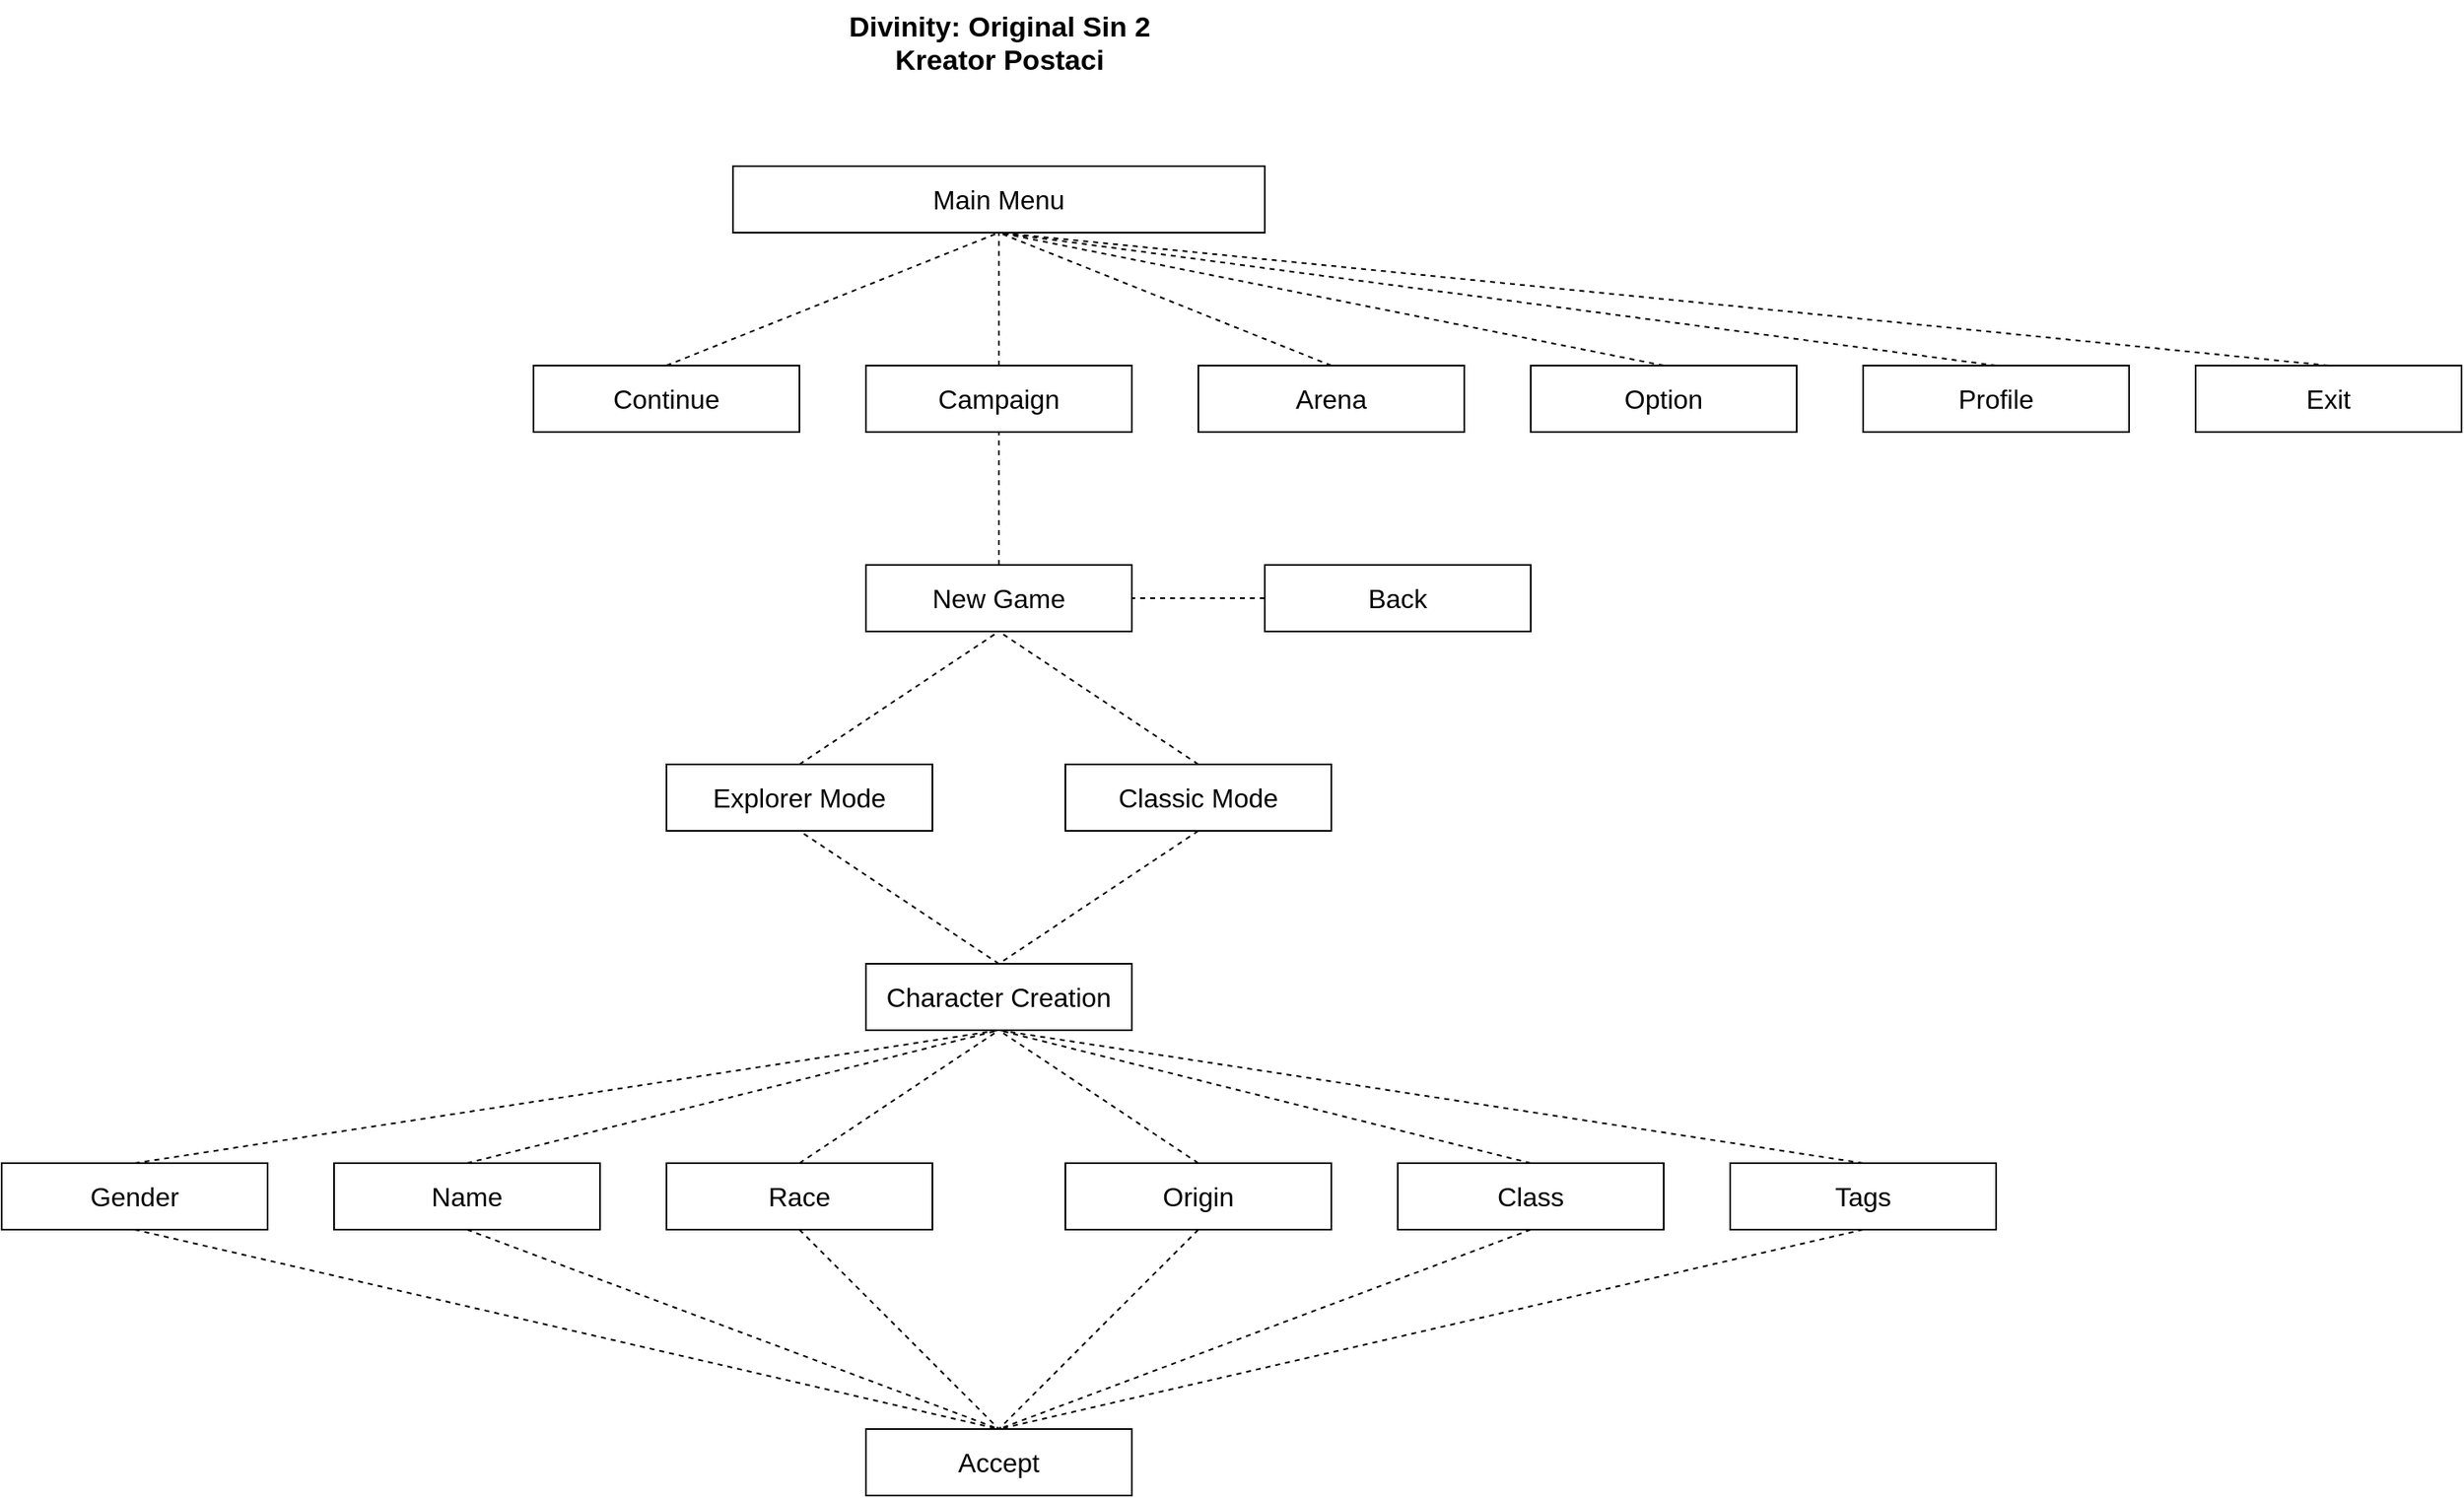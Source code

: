 <mxfile version="12.2.7" type="device" pages="1"><diagram name="Page-1" id="929967ad-93f9-6ef4-fab6-5d389245f69c"><mxGraphModel dx="1673" dy="876" grid="1" gridSize="10" guides="1" tooltips="1" connect="1" arrows="1" fold="1" page="1" pageScale="1.5" pageWidth="1169" pageHeight="826" background="none" math="0" shadow="0"><root><mxCell id="0" style=";html=1;"/><mxCell id="1" style=";html=1;" parent="0"/><mxCell id="TniICYowEhSUw22vst2h-1" value="&lt;font style=&quot;font-size: 16px&quot;&gt;Main Menu&lt;/font&gt;" style="rounded=0;whiteSpace=wrap;html=1;" vertex="1" parent="1"><mxGeometry x="680" y="240" width="320" height="40" as="geometry"/></mxCell><mxCell id="TniICYowEhSUw22vst2h-2" value="" style="endArrow=none;dashed=1;html=1;exitX=0.5;exitY=0;exitDx=0;exitDy=0;" edge="1" parent="1" source="TniICYowEhSUw22vst2h-3"><mxGeometry width="50" height="50" relative="1" as="geometry"><mxPoint x="840" y="330" as="sourcePoint"/><mxPoint x="840" y="280" as="targetPoint"/></mxGeometry></mxCell><mxCell id="TniICYowEhSUw22vst2h-3" value="&lt;font style=&quot;font-size: 16px&quot;&gt;Campaign&lt;/font&gt;" style="rounded=0;whiteSpace=wrap;html=1;" vertex="1" parent="1"><mxGeometry x="760" y="360" width="160" height="40" as="geometry"/></mxCell><mxCell id="TniICYowEhSUw22vst2h-4" value="&lt;font style=&quot;font-size: 16px&quot;&gt;New Game&lt;/font&gt;" style="rounded=0;whiteSpace=wrap;html=1;" vertex="1" parent="1"><mxGeometry x="760" y="480" width="160" height="40" as="geometry"/></mxCell><mxCell id="TniICYowEhSUw22vst2h-8" value="" style="endArrow=none;dashed=1;html=1;entryX=0.5;entryY=1;entryDx=0;entryDy=0;exitX=0.5;exitY=0;exitDx=0;exitDy=0;" edge="1" parent="1" source="TniICYowEhSUw22vst2h-4" target="TniICYowEhSUw22vst2h-3"><mxGeometry width="50" height="50" relative="1" as="geometry"><mxPoint x="680" y="590" as="sourcePoint"/><mxPoint x="730" y="540" as="targetPoint"/></mxGeometry></mxCell><mxCell id="TniICYowEhSUw22vst2h-9" value="" style="endArrow=none;dashed=1;html=1;entryX=0.5;entryY=1;entryDx=0;entryDy=0;" edge="1" parent="1" target="TniICYowEhSUw22vst2h-4"><mxGeometry width="50" height="50" relative="1" as="geometry"><mxPoint x="720" y="600" as="sourcePoint"/><mxPoint x="730" y="540" as="targetPoint"/></mxGeometry></mxCell><mxCell id="TniICYowEhSUw22vst2h-10" value="" style="endArrow=none;dashed=1;html=1;entryX=0.5;entryY=1;entryDx=0;entryDy=0;exitX=0.5;exitY=0;exitDx=0;exitDy=0;" edge="1" parent="1" source="TniICYowEhSUw22vst2h-13" target="TniICYowEhSUw22vst2h-4"><mxGeometry width="50" height="50" relative="1" as="geometry"><mxPoint x="920" y="600" as="sourcePoint"/><mxPoint x="730" y="610" as="targetPoint"/></mxGeometry></mxCell><mxCell id="TniICYowEhSUw22vst2h-12" value="&lt;font style=&quot;font-size: 16px&quot;&gt;Explorer Mode&lt;/font&gt;" style="rounded=0;whiteSpace=wrap;html=1;" vertex="1" parent="1"><mxGeometry x="640" y="600" width="160" height="40" as="geometry"/></mxCell><mxCell id="TniICYowEhSUw22vst2h-13" value="&lt;font style=&quot;font-size: 16px&quot;&gt;Classic Mode&lt;/font&gt;" style="rounded=0;whiteSpace=wrap;html=1;" vertex="1" parent="1"><mxGeometry x="880" y="600" width="160" height="40" as="geometry"/></mxCell><mxCell id="TniICYowEhSUw22vst2h-14" value="&lt;font style=&quot;font-size: 16px&quot;&gt;Back&lt;/font&gt;" style="rounded=0;whiteSpace=wrap;html=1;" vertex="1" parent="1"><mxGeometry x="1000" y="480" width="160" height="40" as="geometry"/></mxCell><mxCell id="TniICYowEhSUw22vst2h-15" value="" style="endArrow=none;dashed=1;html=1;entryX=1;entryY=0.5;entryDx=0;entryDy=0;exitX=0;exitY=0.5;exitDx=0;exitDy=0;" edge="1" parent="1" source="TniICYowEhSUw22vst2h-14" target="TniICYowEhSUw22vst2h-4"><mxGeometry width="50" height="50" relative="1" as="geometry"><mxPoint x="640" y="710" as="sourcePoint"/><mxPoint x="690" y="660" as="targetPoint"/></mxGeometry></mxCell><mxCell id="TniICYowEhSUw22vst2h-16" value="" style="endArrow=none;dashed=1;html=1;entryX=0.5;entryY=1;entryDx=0;entryDy=0;" edge="1" parent="1" target="TniICYowEhSUw22vst2h-12"><mxGeometry width="50" height="50" relative="1" as="geometry"><mxPoint x="840" y="720" as="sourcePoint"/><mxPoint x="690" y="660" as="targetPoint"/></mxGeometry></mxCell><mxCell id="TniICYowEhSUw22vst2h-17" value="" style="endArrow=none;dashed=1;html=1;exitX=0.5;exitY=1;exitDx=0;exitDy=0;" edge="1" parent="1" source="TniICYowEhSUw22vst2h-13"><mxGeometry width="50" height="50" relative="1" as="geometry"><mxPoint x="640" y="790" as="sourcePoint"/><mxPoint x="840" y="720" as="targetPoint"/></mxGeometry></mxCell><mxCell id="TniICYowEhSUw22vst2h-18" value="&lt;font style=&quot;font-size: 16px&quot;&gt;Character Creation&lt;/font&gt;" style="rounded=0;whiteSpace=wrap;html=1;" vertex="1" parent="1"><mxGeometry x="760" y="720" width="160" height="40" as="geometry"/></mxCell><mxCell id="TniICYowEhSUw22vst2h-19" value="&lt;font style=&quot;font-size: 16px&quot;&gt;Race&lt;/font&gt;" style="rounded=0;whiteSpace=wrap;html=1;" vertex="1" parent="1"><mxGeometry x="640" y="840" width="160" height="40" as="geometry"/></mxCell><mxCell id="TniICYowEhSUw22vst2h-20" value="&lt;font style=&quot;font-size: 16px&quot;&gt;Name&lt;/font&gt;" style="rounded=0;whiteSpace=wrap;html=1;" vertex="1" parent="1"><mxGeometry x="440" y="840" width="160" height="40" as="geometry"/></mxCell><mxCell id="TniICYowEhSUw22vst2h-21" value="&lt;font style=&quot;font-size: 16px&quot;&gt;Gender&lt;/font&gt;" style="rounded=0;whiteSpace=wrap;html=1;" vertex="1" parent="1"><mxGeometry x="240" y="840" width="160" height="40" as="geometry"/></mxCell><mxCell id="TniICYowEhSUw22vst2h-22" value="&lt;font style=&quot;font-size: 16px&quot;&gt;Origin&lt;/font&gt;" style="rounded=0;whiteSpace=wrap;html=1;" vertex="1" parent="1"><mxGeometry x="880" y="840" width="160" height="40" as="geometry"/></mxCell><mxCell id="TniICYowEhSUw22vst2h-23" value="&lt;font style=&quot;font-size: 16px&quot;&gt;Class&lt;/font&gt;" style="rounded=0;whiteSpace=wrap;html=1;" vertex="1" parent="1"><mxGeometry x="1080" y="840" width="160" height="40" as="geometry"/></mxCell><mxCell id="TniICYowEhSUw22vst2h-24" value="&lt;font style=&quot;font-size: 16px&quot;&gt;Tags&lt;/font&gt;" style="rounded=0;whiteSpace=wrap;html=1;" vertex="1" parent="1"><mxGeometry x="1280" y="840" width="160" height="40" as="geometry"/></mxCell><mxCell id="TniICYowEhSUw22vst2h-25" value="" style="endArrow=none;dashed=1;html=1;entryX=0.5;entryY=1;entryDx=0;entryDy=0;exitX=0.5;exitY=0;exitDx=0;exitDy=0;" edge="1" parent="1" source="TniICYowEhSUw22vst2h-21" target="TniICYowEhSUw22vst2h-18"><mxGeometry width="50" height="50" relative="1" as="geometry"><mxPoint x="280" y="950" as="sourcePoint"/><mxPoint x="330" y="900" as="targetPoint"/></mxGeometry></mxCell><mxCell id="TniICYowEhSUw22vst2h-26" value="" style="endArrow=none;dashed=1;html=1;entryX=0.5;entryY=1;entryDx=0;entryDy=0;exitX=0.5;exitY=0;exitDx=0;exitDy=0;" edge="1" parent="1" source="TniICYowEhSUw22vst2h-20" target="TniICYowEhSUw22vst2h-18"><mxGeometry width="50" height="50" relative="1" as="geometry"><mxPoint x="280" y="1020" as="sourcePoint"/><mxPoint x="330" y="970" as="targetPoint"/></mxGeometry></mxCell><mxCell id="TniICYowEhSUw22vst2h-27" value="" style="endArrow=none;dashed=1;html=1;entryX=0.5;entryY=1;entryDx=0;entryDy=0;exitX=0.5;exitY=0;exitDx=0;exitDy=0;" edge="1" parent="1" source="TniICYowEhSUw22vst2h-19" target="TniICYowEhSUw22vst2h-18"><mxGeometry width="50" height="50" relative="1" as="geometry"><mxPoint x="280" y="1090" as="sourcePoint"/><mxPoint x="330" y="1040" as="targetPoint"/></mxGeometry></mxCell><mxCell id="TniICYowEhSUw22vst2h-28" value="" style="endArrow=none;dashed=1;html=1;entryX=0.5;entryY=1;entryDx=0;entryDy=0;exitX=0.5;exitY=0;exitDx=0;exitDy=0;" edge="1" parent="1" source="TniICYowEhSUw22vst2h-22" target="TniICYowEhSUw22vst2h-18"><mxGeometry width="50" height="50" relative="1" as="geometry"><mxPoint x="280" y="1160" as="sourcePoint"/><mxPoint x="330" y="1110" as="targetPoint"/></mxGeometry></mxCell><mxCell id="TniICYowEhSUw22vst2h-29" value="" style="endArrow=none;dashed=1;html=1;entryX=0.5;entryY=1;entryDx=0;entryDy=0;exitX=0.5;exitY=0;exitDx=0;exitDy=0;" edge="1" parent="1" source="TniICYowEhSUw22vst2h-23" target="TniICYowEhSUw22vst2h-18"><mxGeometry width="50" height="50" relative="1" as="geometry"><mxPoint x="160" y="950" as="sourcePoint"/><mxPoint x="210" y="900" as="targetPoint"/></mxGeometry></mxCell><mxCell id="TniICYowEhSUw22vst2h-30" value="" style="endArrow=none;dashed=1;html=1;entryX=0.5;entryY=1;entryDx=0;entryDy=0;exitX=0.5;exitY=0;exitDx=0;exitDy=0;" edge="1" parent="1" source="TniICYowEhSUw22vst2h-24" target="TniICYowEhSUw22vst2h-18"><mxGeometry width="50" height="50" relative="1" as="geometry"><mxPoint x="160" y="1020" as="sourcePoint"/><mxPoint x="210" y="970" as="targetPoint"/></mxGeometry></mxCell><mxCell id="TniICYowEhSUw22vst2h-31" value="&lt;font style=&quot;font-size: 16px&quot;&gt;Accept&lt;/font&gt;" style="rounded=0;whiteSpace=wrap;html=1;" vertex="1" parent="1"><mxGeometry x="760" y="1000" width="160" height="40" as="geometry"/></mxCell><mxCell id="TniICYowEhSUw22vst2h-32" value="" style="endArrow=none;dashed=1;html=1;entryX=0.5;entryY=0;entryDx=0;entryDy=0;exitX=0.5;exitY=1;exitDx=0;exitDy=0;" edge="1" parent="1" source="TniICYowEhSUw22vst2h-24" target="TniICYowEhSUw22vst2h-31"><mxGeometry width="50" height="50" relative="1" as="geometry"><mxPoint x="1360" y="960" as="sourcePoint"/><mxPoint x="840" y="880" as="targetPoint"/></mxGeometry></mxCell><mxCell id="TniICYowEhSUw22vst2h-33" value="" style="endArrow=none;dashed=1;html=1;entryX=0.5;entryY=0;entryDx=0;entryDy=0;exitX=0.5;exitY=1;exitDx=0;exitDy=0;" edge="1" parent="1" source="TniICYowEhSUw22vst2h-23" target="TniICYowEhSUw22vst2h-31"><mxGeometry width="50" height="50" relative="1" as="geometry"><mxPoint x="1160" y="960" as="sourcePoint"/><mxPoint x="840" y="880" as="targetPoint"/></mxGeometry></mxCell><mxCell id="TniICYowEhSUw22vst2h-34" value="" style="endArrow=none;dashed=1;html=1;entryX=0.5;entryY=0;entryDx=0;entryDy=0;exitX=0.5;exitY=1;exitDx=0;exitDy=0;" edge="1" parent="1" source="TniICYowEhSUw22vst2h-22" target="TniICYowEhSUw22vst2h-31"><mxGeometry width="50" height="50" relative="1" as="geometry"><mxPoint x="960" y="960" as="sourcePoint"/><mxPoint x="840" y="880" as="targetPoint"/></mxGeometry></mxCell><mxCell id="TniICYowEhSUw22vst2h-35" value="" style="endArrow=none;dashed=1;html=1;entryX=0.5;entryY=0;entryDx=0;entryDy=0;exitX=0.5;exitY=1;exitDx=0;exitDy=0;" edge="1" parent="1" source="TniICYowEhSUw22vst2h-19" target="TniICYowEhSUw22vst2h-31"><mxGeometry width="50" height="50" relative="1" as="geometry"><mxPoint x="720" y="960" as="sourcePoint"/><mxPoint x="840" y="880" as="targetPoint"/></mxGeometry></mxCell><mxCell id="TniICYowEhSUw22vst2h-36" value="" style="endArrow=none;dashed=1;html=1;entryX=0.5;entryY=0;entryDx=0;entryDy=0;exitX=0.5;exitY=1;exitDx=0;exitDy=0;" edge="1" parent="1" source="TniICYowEhSUw22vst2h-20" target="TniICYowEhSUw22vst2h-31"><mxGeometry width="50" height="50" relative="1" as="geometry"><mxPoint x="520" y="960" as="sourcePoint"/><mxPoint x="840" y="880" as="targetPoint"/></mxGeometry></mxCell><mxCell id="TniICYowEhSUw22vst2h-37" value="" style="endArrow=none;dashed=1;html=1;entryX=0.5;entryY=0;entryDx=0;entryDy=0;exitX=0.5;exitY=1;exitDx=0;exitDy=0;" edge="1" parent="1" source="TniICYowEhSUw22vst2h-21" target="TniICYowEhSUw22vst2h-31"><mxGeometry width="50" height="50" relative="1" as="geometry"><mxPoint x="320" y="960" as="sourcePoint"/><mxPoint x="840" y="880" as="targetPoint"/></mxGeometry></mxCell><mxCell id="TniICYowEhSUw22vst2h-38" value="&lt;b&gt;&lt;font style=&quot;font-size: 17px&quot;&gt;Divinity: Original Sin 2&lt;br&gt;Kreator Postaci&lt;br&gt;&lt;/font&gt;&lt;/b&gt;" style="text;html=1;align=center;" vertex="1" parent="1"><mxGeometry x="680" y="140" width="320" height="60" as="geometry"/></mxCell><mxCell id="TniICYowEhSUw22vst2h-39" value="&lt;font style=&quot;font-size: 16px&quot;&gt;Continue&lt;/font&gt;" style="rounded=0;whiteSpace=wrap;html=1;" vertex="1" parent="1"><mxGeometry x="560" y="360" width="160" height="40" as="geometry"/></mxCell><mxCell id="TniICYowEhSUw22vst2h-40" value="&lt;font style=&quot;font-size: 16px&quot;&gt;Arena&lt;/font&gt;" style="rounded=0;whiteSpace=wrap;html=1;" vertex="1" parent="1"><mxGeometry x="960" y="360" width="160" height="40" as="geometry"/></mxCell><mxCell id="TniICYowEhSUw22vst2h-41" value="&lt;font style=&quot;font-size: 16px&quot;&gt;Option&lt;br&gt;&lt;/font&gt;" style="rounded=0;whiteSpace=wrap;html=1;" vertex="1" parent="1"><mxGeometry x="1160" y="360" width="160" height="40" as="geometry"/></mxCell><mxCell id="TniICYowEhSUw22vst2h-42" value="" style="endArrow=none;dashed=1;html=1;entryX=0.5;entryY=1;entryDx=0;entryDy=0;exitX=0.5;exitY=0;exitDx=0;exitDy=0;" edge="1" parent="1" source="TniICYowEhSUw22vst2h-39" target="TniICYowEhSUw22vst2h-1"><mxGeometry width="50" height="50" relative="1" as="geometry"><mxPoint x="240" y="1110" as="sourcePoint"/><mxPoint x="840" y="263.333" as="targetPoint"/></mxGeometry></mxCell><mxCell id="TniICYowEhSUw22vst2h-43" value="" style="endArrow=none;dashed=1;html=1;entryX=0.5;entryY=1;entryDx=0;entryDy=0;exitX=0.5;exitY=0;exitDx=0;exitDy=0;" edge="1" parent="1" source="TniICYowEhSUw22vst2h-40" target="TniICYowEhSUw22vst2h-1"><mxGeometry width="50" height="50" relative="1" as="geometry"><mxPoint x="240" y="1110" as="sourcePoint"/><mxPoint x="290" y="1060" as="targetPoint"/></mxGeometry></mxCell><mxCell id="TniICYowEhSUw22vst2h-44" value="" style="endArrow=none;dashed=1;html=1;entryX=0.5;entryY=1;entryDx=0;entryDy=0;exitX=0.5;exitY=0;exitDx=0;exitDy=0;" edge="1" parent="1" source="TniICYowEhSUw22vst2h-41" target="TniICYowEhSUw22vst2h-1"><mxGeometry width="50" height="50" relative="1" as="geometry"><mxPoint x="240" y="1110" as="sourcePoint"/><mxPoint x="290" y="1060" as="targetPoint"/></mxGeometry></mxCell><mxCell id="TniICYowEhSUw22vst2h-45" value="&lt;font style=&quot;font-size: 16px&quot;&gt;Profile&lt;br&gt;&lt;/font&gt;" style="rounded=0;whiteSpace=wrap;html=1;" vertex="1" parent="1"><mxGeometry x="1360" y="360" width="160" height="40" as="geometry"/></mxCell><mxCell id="TniICYowEhSUw22vst2h-46" value="&lt;font style=&quot;font-size: 16px&quot;&gt;Exit&lt;br&gt;&lt;/font&gt;" style="rounded=0;whiteSpace=wrap;html=1;" vertex="1" parent="1"><mxGeometry x="1560" y="360" width="160" height="40" as="geometry"/></mxCell><mxCell id="TniICYowEhSUw22vst2h-47" value="" style="endArrow=none;dashed=1;html=1;entryX=0.5;entryY=1;entryDx=0;entryDy=0;exitX=0.5;exitY=0;exitDx=0;exitDy=0;" edge="1" parent="1" source="TniICYowEhSUw22vst2h-45" target="TniICYowEhSUw22vst2h-1"><mxGeometry width="50" height="50" relative="1" as="geometry"><mxPoint x="1440" y="215.294" as="sourcePoint"/><mxPoint x="730" y="1060" as="targetPoint"/></mxGeometry></mxCell><mxCell id="TniICYowEhSUw22vst2h-48" value="" style="endArrow=none;dashed=1;html=1;exitX=0.5;exitY=0;exitDx=0;exitDy=0;" edge="1" parent="1" source="TniICYowEhSUw22vst2h-46"><mxGeometry width="50" height="50" relative="1" as="geometry"><mxPoint x="680" y="1180" as="sourcePoint"/><mxPoint x="840" y="280" as="targetPoint"/></mxGeometry></mxCell></root></mxGraphModel></diagram></mxfile>